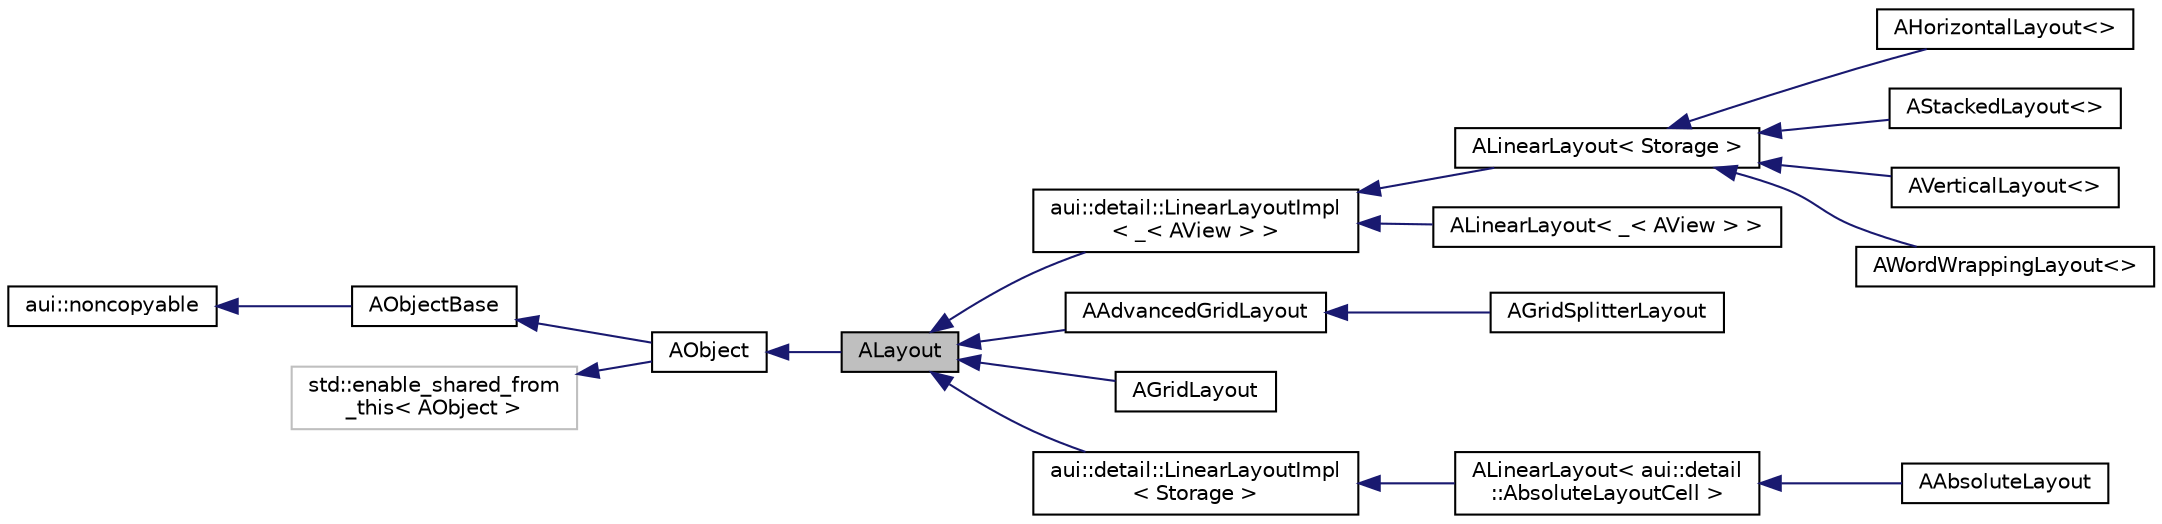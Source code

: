 digraph "ALayout"
{
 // LATEX_PDF_SIZE
  edge [fontname="Helvetica",fontsize="10",labelfontname="Helvetica",labelfontsize="10"];
  node [fontname="Helvetica",fontsize="10",shape=record];
  rankdir="LR";
  Node1 [label="ALayout",height=0.2,width=0.4,color="black", fillcolor="grey75", style="filled", fontcolor="black",tooltip="Base class for all layout managers."];
  Node2 -> Node1 [dir="back",color="midnightblue",fontsize="10",style="solid",fontname="Helvetica"];
  Node2 [label="AObject",height=0.2,width=0.4,color="black", fillcolor="white", style="filled",URL="$classAObject.html",tooltip="A base object class."];
  Node3 -> Node2 [dir="back",color="midnightblue",fontsize="10",style="solid",fontname="Helvetica"];
  Node3 [label="AObjectBase",height=0.2,width=0.4,color="black", fillcolor="white", style="filled",URL="$classAObjectBase.html",tooltip=" "];
  Node4 -> Node3 [dir="back",color="midnightblue",fontsize="10",style="solid",fontname="Helvetica"];
  Node4 [label="aui::noncopyable",height=0.2,width=0.4,color="black", fillcolor="white", style="filled",URL="$structaui_1_1noncopyable.html",tooltip="Forbids copy of your class."];
  Node5 -> Node2 [dir="back",color="midnightblue",fontsize="10",style="solid",fontname="Helvetica"];
  Node5 [label="std::enable_shared_from\l_this\< AObject \>",height=0.2,width=0.4,color="grey75", fillcolor="white", style="filled",tooltip=" "];
  Node1 -> Node6 [dir="back",color="midnightblue",fontsize="10",style="solid",fontname="Helvetica"];
  Node6 [label="aui::detail::LinearLayoutImpl\l\< _\< AView \> \>",height=0.2,width=0.4,color="black", fillcolor="white", style="filled",URL="$classaui_1_1detail_1_1LinearLayoutImpl.html",tooltip=" "];
  Node6 -> Node7 [dir="back",color="midnightblue",fontsize="10",style="solid",fontname="Helvetica"];
  Node7 [label="ALinearLayout\< Storage \>",height=0.2,width=0.4,color="black", fillcolor="white", style="filled",URL="$classALinearLayout.html",tooltip="Implements addView/removeView/getAllViews and protected mViews field for Vertical,..."];
  Node7 -> Node8 [dir="back",color="midnightblue",fontsize="10",style="solid",fontname="Helvetica"];
  Node8 [label="AHorizontalLayout\<\>",height=0.2,width=0.4,color="black", fillcolor="white", style="filled",URL="$classAHorizontalLayout.html",tooltip="Places views in a row."];
  Node7 -> Node9 [dir="back",color="midnightblue",fontsize="10",style="solid",fontname="Helvetica"];
  Node9 [label="AStackedLayout\<\>",height=0.2,width=0.4,color="black", fillcolor="white", style="filled",URL="$classAStackedLayout.html",tooltip="Places views in a stack (along z axis)."];
  Node7 -> Node10 [dir="back",color="midnightblue",fontsize="10",style="solid",fontname="Helvetica"];
  Node10 [label="AVerticalLayout\<\>",height=0.2,width=0.4,color="black", fillcolor="white", style="filled",URL="$classAVerticalLayout.html",tooltip="Places views in a column."];
  Node7 -> Node11 [dir="back",color="midnightblue",fontsize="10",style="solid",fontname="Helvetica"];
  Node11 [label="AWordWrappingLayout\<\>",height=0.2,width=0.4,color="black", fillcolor="white", style="filled",URL="$classAWordWrappingLayout.html",tooltip="Imitates behaviour of word wrapping, but uses views instead words."];
  Node6 -> Node12 [dir="back",color="midnightblue",fontsize="10",style="solid",fontname="Helvetica"];
  Node12 [label="ALinearLayout\< _\< AView \> \>",height=0.2,width=0.4,color="black", fillcolor="white", style="filled",URL="$classALinearLayout_3_01___3_01AView_01_4_01_4.html",tooltip=" "];
  Node1 -> Node13 [dir="back",color="midnightblue",fontsize="10",style="solid",fontname="Helvetica"];
  Node13 [label="AAdvancedGridLayout",height=0.2,width=0.4,color="black", fillcolor="white", style="filled",URL="$classAAdvancedGridLayout.html",tooltip="Grid layout. Unlike AGridLayout, cells may have different sizes."];
  Node13 -> Node14 [dir="back",color="midnightblue",fontsize="10",style="solid",fontname="Helvetica"];
  Node14 [label="AGridSplitterLayout",height=0.2,width=0.4,color="black", fillcolor="white", style="filled",URL="$classAGridSplitterLayout.html",tooltip=" "];
  Node1 -> Node15 [dir="back",color="midnightblue",fontsize="10",style="solid",fontname="Helvetica"];
  Node15 [label="AGridLayout",height=0.2,width=0.4,color="black", fillcolor="white", style="filled",URL="$classAGridLayout.html",tooltip="Grid layout with fixed-size cells."];
  Node1 -> Node16 [dir="back",color="midnightblue",fontsize="10",style="solid",fontname="Helvetica"];
  Node16 [label="aui::detail::LinearLayoutImpl\l\< Storage \>",height=0.2,width=0.4,color="black", fillcolor="white", style="filled",URL="$classaui_1_1detail_1_1LinearLayoutImpl.html",tooltip=" "];
  Node16 -> Node17 [dir="back",color="midnightblue",fontsize="10",style="solid",fontname="Helvetica"];
  Node17 [label="ALinearLayout\< aui::detail\l::AbsoluteLayoutCell \>",height=0.2,width=0.4,color="black", fillcolor="white", style="filled",URL="$classALinearLayout.html",tooltip=" "];
  Node17 -> Node18 [dir="back",color="midnightblue",fontsize="10",style="solid",fontname="Helvetica"];
  Node18 [label="AAbsoluteLayout",height=0.2,width=0.4,color="black", fillcolor="white", style="filled",URL="$classAAbsoluteLayout.html",tooltip="Absolute positioning layout. Allows to explicitly set your own coordinates."];
}

